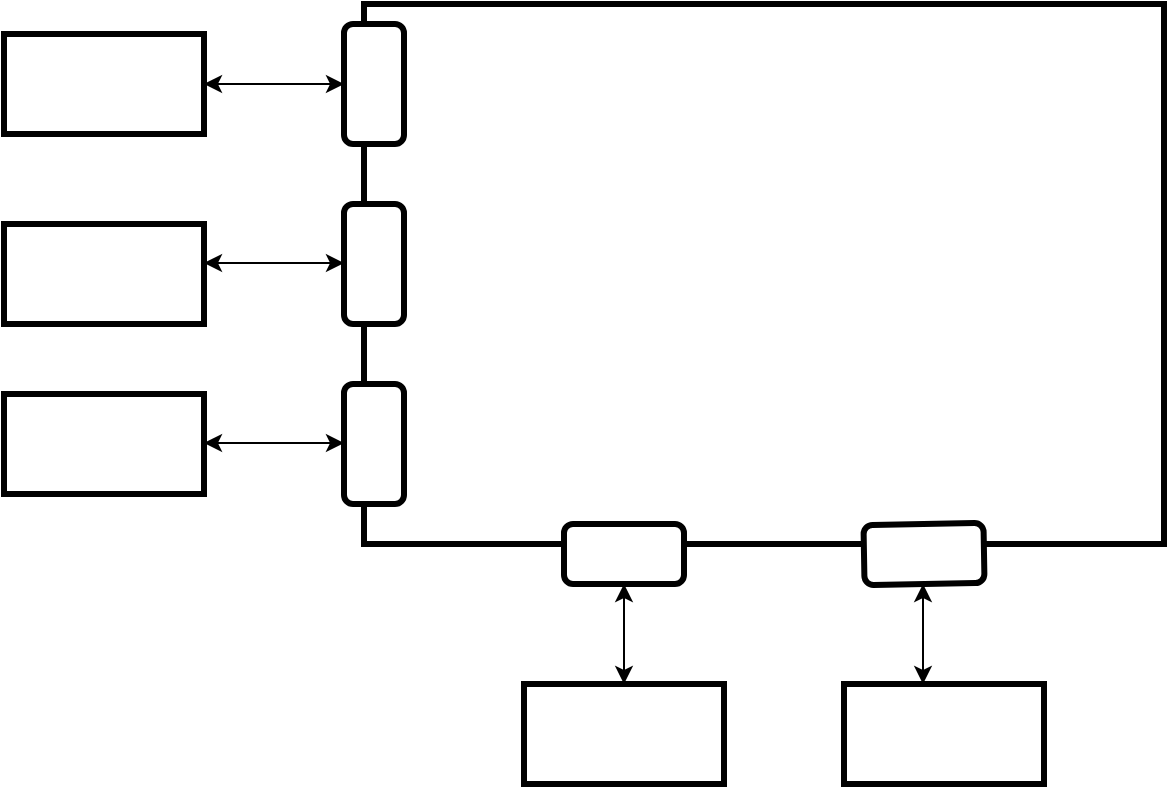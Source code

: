 <mxfile version="16.6.6" type="github">
  <diagram id="RdX9zCuVIToXpnvK45Qo" name="Page-1">
    <mxGraphModel dx="782" dy="468" grid="1" gridSize="10" guides="1" tooltips="1" connect="1" arrows="1" fold="1" page="1" pageScale="1" pageWidth="850" pageHeight="1100" math="0" shadow="0">
      <root>
        <mxCell id="0" />
        <mxCell id="1" parent="0" />
        <mxCell id="8wg1ckuhnU_KNkpjRGYF-1" value="" style="rounded=0;whiteSpace=wrap;html=1;strokeWidth=3;" vertex="1" parent="1">
          <mxGeometry x="280" y="120" width="400" height="270" as="geometry" />
        </mxCell>
        <mxCell id="8wg1ckuhnU_KNkpjRGYF-4" value="" style="rounded=1;whiteSpace=wrap;html=1;strokeWidth=3;rotation=-90;" vertex="1" parent="1">
          <mxGeometry x="255" y="145" width="60" height="30" as="geometry" />
        </mxCell>
        <mxCell id="8wg1ckuhnU_KNkpjRGYF-5" value="" style="rounded=1;whiteSpace=wrap;html=1;strokeWidth=3;rotation=-90;" vertex="1" parent="1">
          <mxGeometry x="255" y="235" width="60" height="30" as="geometry" />
        </mxCell>
        <mxCell id="8wg1ckuhnU_KNkpjRGYF-6" value="" style="rounded=1;whiteSpace=wrap;html=1;strokeWidth=3;rotation=-90;" vertex="1" parent="1">
          <mxGeometry x="255" y="325" width="60" height="30" as="geometry" />
        </mxCell>
        <mxCell id="8wg1ckuhnU_KNkpjRGYF-7" value="" style="rounded=1;whiteSpace=wrap;html=1;strokeWidth=3;rotation=-180;" vertex="1" parent="1">
          <mxGeometry x="380" y="380" width="60" height="30" as="geometry" />
        </mxCell>
        <mxCell id="8wg1ckuhnU_KNkpjRGYF-8" value="" style="rounded=1;whiteSpace=wrap;html=1;strokeWidth=3;rotation=-181;" vertex="1" parent="1">
          <mxGeometry x="530" y="380" width="60" height="30" as="geometry" />
        </mxCell>
        <mxCell id="8wg1ckuhnU_KNkpjRGYF-9" value="" style="endArrow=classic;startArrow=classic;html=1;rounded=0;" edge="1" parent="1">
          <mxGeometry width="50" height="50" relative="1" as="geometry">
            <mxPoint x="200" y="160" as="sourcePoint" />
            <mxPoint x="270" y="160" as="targetPoint" />
          </mxGeometry>
        </mxCell>
        <mxCell id="8wg1ckuhnU_KNkpjRGYF-10" value="" style="endArrow=classic;startArrow=classic;html=1;rounded=0;" edge="1" parent="1">
          <mxGeometry width="50" height="50" relative="1" as="geometry">
            <mxPoint x="200" y="249.5" as="sourcePoint" />
            <mxPoint x="270" y="249.5" as="targetPoint" />
          </mxGeometry>
        </mxCell>
        <mxCell id="8wg1ckuhnU_KNkpjRGYF-11" value="" style="endArrow=classic;startArrow=classic;html=1;rounded=0;" edge="1" parent="1">
          <mxGeometry width="50" height="50" relative="1" as="geometry">
            <mxPoint x="200" y="339.5" as="sourcePoint" />
            <mxPoint x="270" y="339.5" as="targetPoint" />
          </mxGeometry>
        </mxCell>
        <mxCell id="8wg1ckuhnU_KNkpjRGYF-12" value="" style="endArrow=classic;startArrow=classic;html=1;rounded=0;entryX=0.5;entryY=0;entryDx=0;entryDy=0;" edge="1" parent="1" target="8wg1ckuhnU_KNkpjRGYF-7">
          <mxGeometry width="50" height="50" relative="1" as="geometry">
            <mxPoint x="410" y="460" as="sourcePoint" />
            <mxPoint x="425" y="430" as="targetPoint" />
          </mxGeometry>
        </mxCell>
        <mxCell id="8wg1ckuhnU_KNkpjRGYF-13" value="" style="endArrow=classic;startArrow=classic;html=1;rounded=0;entryX=0.5;entryY=0;entryDx=0;entryDy=0;" edge="1" parent="1">
          <mxGeometry width="50" height="50" relative="1" as="geometry">
            <mxPoint x="559.5" y="460" as="sourcePoint" />
            <mxPoint x="559.5" y="410" as="targetPoint" />
          </mxGeometry>
        </mxCell>
        <mxCell id="8wg1ckuhnU_KNkpjRGYF-14" value="" style="rounded=0;whiteSpace=wrap;html=1;strokeWidth=3;" vertex="1" parent="1">
          <mxGeometry x="100" y="135" width="100" height="50" as="geometry" />
        </mxCell>
        <mxCell id="8wg1ckuhnU_KNkpjRGYF-15" value="" style="rounded=0;whiteSpace=wrap;html=1;strokeWidth=3;" vertex="1" parent="1">
          <mxGeometry x="100" y="230" width="100" height="50" as="geometry" />
        </mxCell>
        <mxCell id="8wg1ckuhnU_KNkpjRGYF-16" value="" style="rounded=0;whiteSpace=wrap;html=1;strokeWidth=3;" vertex="1" parent="1">
          <mxGeometry x="100" y="315" width="100" height="50" as="geometry" />
        </mxCell>
        <mxCell id="8wg1ckuhnU_KNkpjRGYF-17" value="" style="rounded=0;whiteSpace=wrap;html=1;strokeWidth=3;" vertex="1" parent="1">
          <mxGeometry x="360" y="460" width="100" height="50" as="geometry" />
        </mxCell>
        <mxCell id="8wg1ckuhnU_KNkpjRGYF-18" value="" style="rounded=0;whiteSpace=wrap;html=1;strokeWidth=3;" vertex="1" parent="1">
          <mxGeometry x="520" y="460" width="100" height="50" as="geometry" />
        </mxCell>
      </root>
    </mxGraphModel>
  </diagram>
</mxfile>

